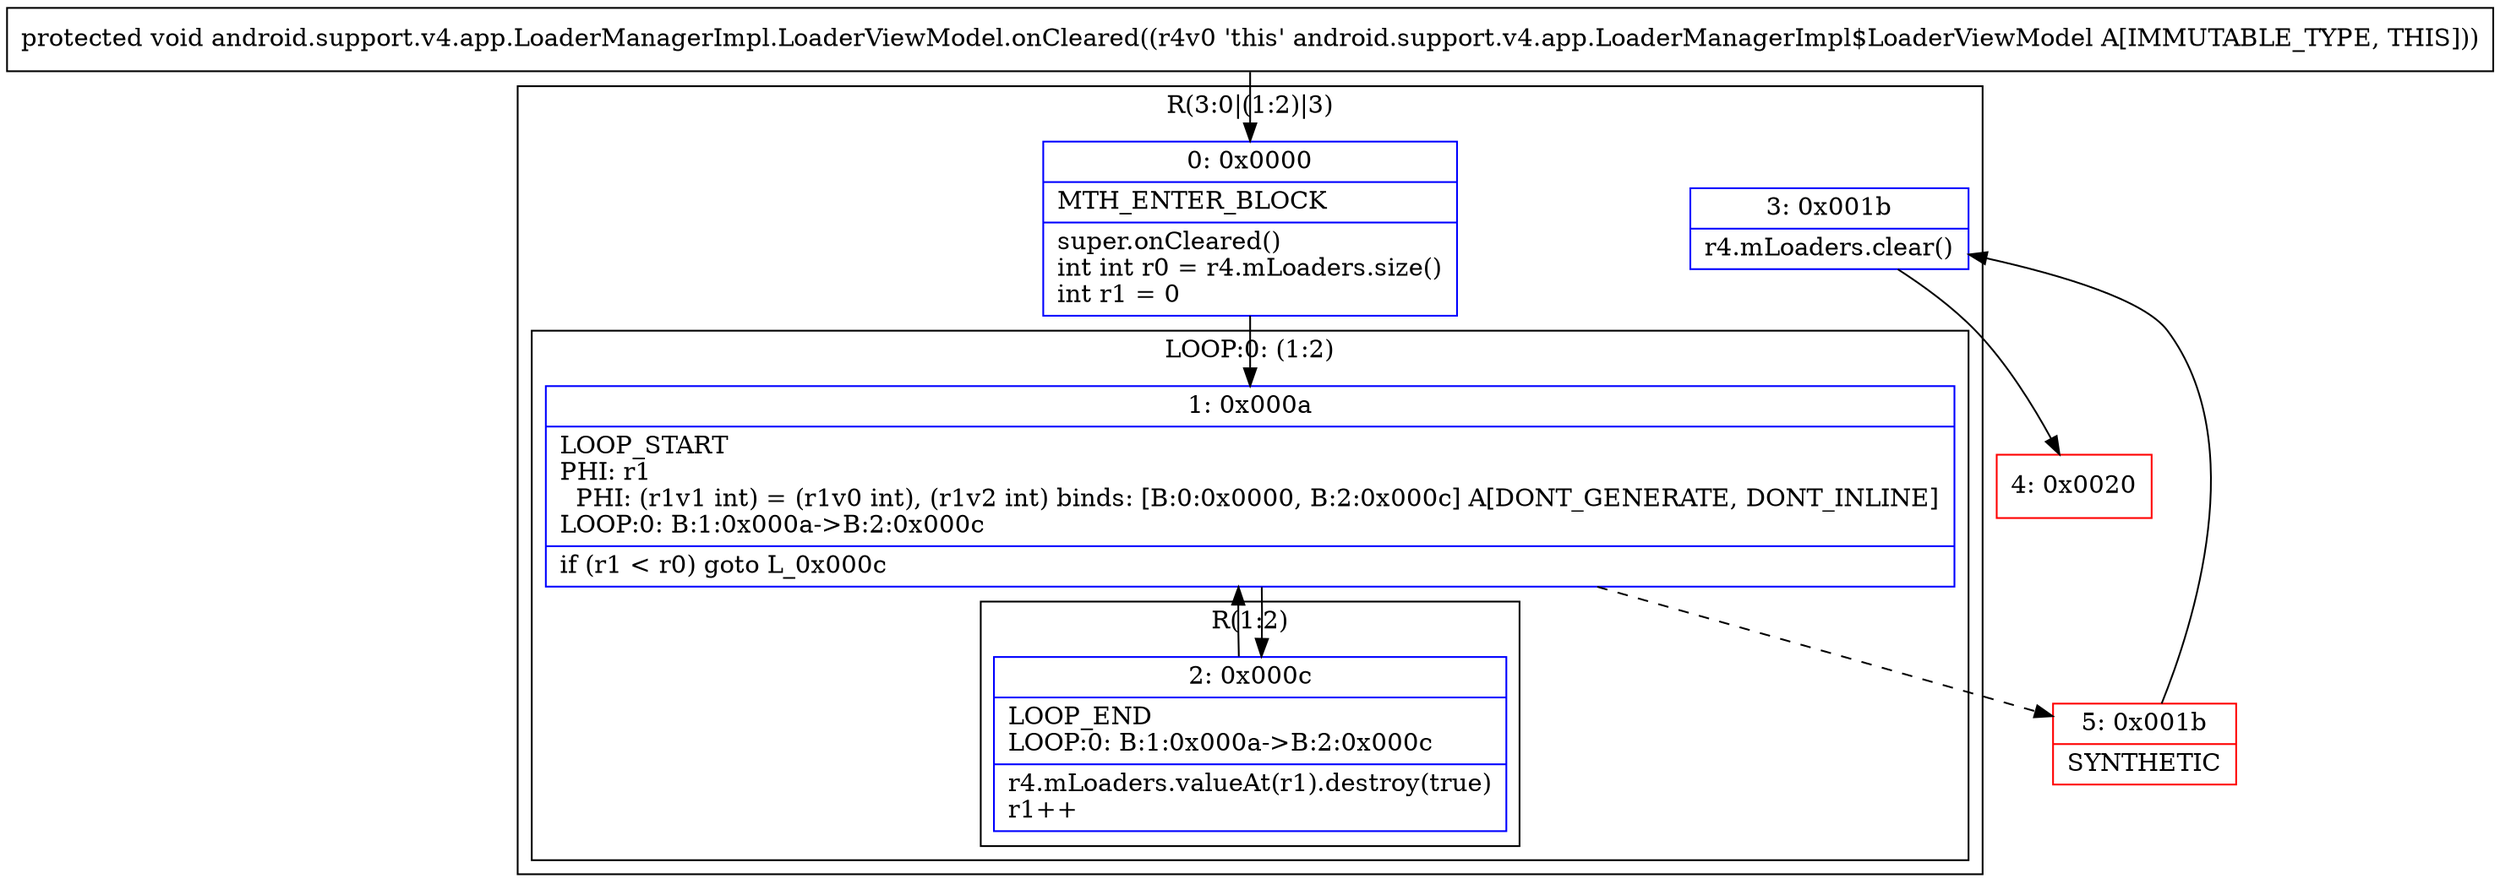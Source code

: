 digraph "CFG forandroid.support.v4.app.LoaderManagerImpl.LoaderViewModel.onCleared()V" {
subgraph cluster_Region_149545483 {
label = "R(3:0|(1:2)|3)";
node [shape=record,color=blue];
Node_0 [shape=record,label="{0\:\ 0x0000|MTH_ENTER_BLOCK\l|super.onCleared()\lint int r0 = r4.mLoaders.size()\lint r1 = 0\l}"];
subgraph cluster_LoopRegion_1453011395 {
label = "LOOP:0: (1:2)";
node [shape=record,color=blue];
Node_1 [shape=record,label="{1\:\ 0x000a|LOOP_START\lPHI: r1 \l  PHI: (r1v1 int) = (r1v0 int), (r1v2 int) binds: [B:0:0x0000, B:2:0x000c] A[DONT_GENERATE, DONT_INLINE]\lLOOP:0: B:1:0x000a\-\>B:2:0x000c\l|if (r1 \< r0) goto L_0x000c\l}"];
subgraph cluster_Region_964831133 {
label = "R(1:2)";
node [shape=record,color=blue];
Node_2 [shape=record,label="{2\:\ 0x000c|LOOP_END\lLOOP:0: B:1:0x000a\-\>B:2:0x000c\l|r4.mLoaders.valueAt(r1).destroy(true)\lr1++\l}"];
}
}
Node_3 [shape=record,label="{3\:\ 0x001b|r4.mLoaders.clear()\l}"];
}
Node_4 [shape=record,color=red,label="{4\:\ 0x0020}"];
Node_5 [shape=record,color=red,label="{5\:\ 0x001b|SYNTHETIC\l}"];
MethodNode[shape=record,label="{protected void android.support.v4.app.LoaderManagerImpl.LoaderViewModel.onCleared((r4v0 'this' android.support.v4.app.LoaderManagerImpl$LoaderViewModel A[IMMUTABLE_TYPE, THIS])) }"];
MethodNode -> Node_0;
Node_0 -> Node_1;
Node_1 -> Node_2;
Node_1 -> Node_5[style=dashed];
Node_2 -> Node_1;
Node_3 -> Node_4;
Node_5 -> Node_3;
}

